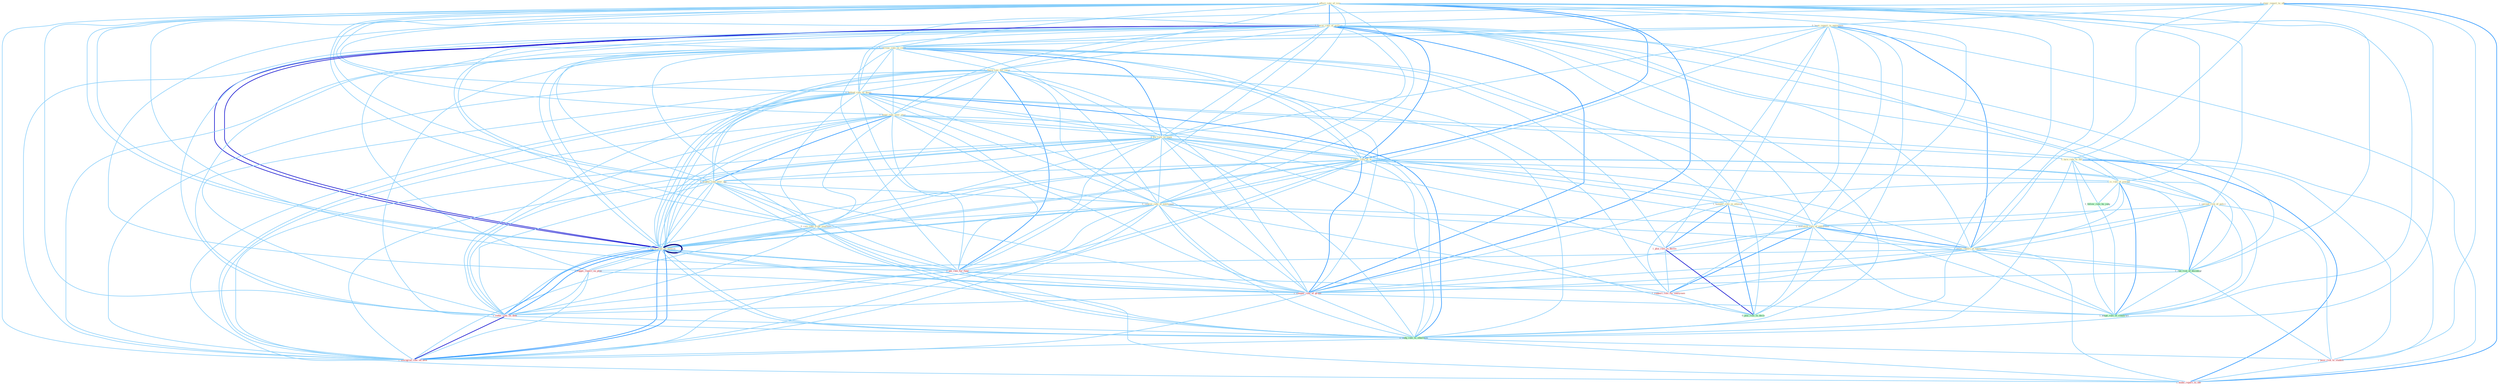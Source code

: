 Graph G{ 
    node
    [shape=polygon,style=filled,width=.5,height=.06,color="#BDFCC9",fixedsize=true,fontsize=4,
    fontcolor="#2f4f4f"];
    {node
    [color="#ffffe0", fontcolor="#8b7d6b"] "0_steer_report_to_offic " "0_been_report_in_entitynam " "1_affect_rate_of_issu " "1_lower_rate_of_million " "0_increas_rate_in_coupl " "0_charg_rate_for_insur " "0_defend_rate_to_death " "0_boost_rate_over_year " "0_fix_rate_in_state " "1_carri_rate_of_% " "0_produc_rate_over_dai " "0_turn_rule_to_the " "1_is_rule_of_journal " "0_improv_rate_at_entitynam " "1_spread_risk_of_polici " "0_rais_rate_from_yearnum " "1_hamper_role_in_attempt " "1_diminish_role_of_entitynam " "1_know_report_of_entitynam " "1_lower_rate_on_million "}
{node [color="#fff0f5", fontcolor="#b22222"] "1_plai_role_in_declin " "1_suppli_report_on_plan " "1_pai_rate_for_fund " "1_compar_rate_of_group " "1_reduc_rate_on_debt " "1_support_role_for_entitynam " "1_pose_risk_to_student " "1_lower_rate_on_million " "1_downgrad_rate_on_debt " "1_make_report_to_the "}
edge [color="#B0E2FF"];

	"0_steer_report_to_offic " -- "0_been_report_in_entitynam " [w="1", color="#87cefa" ];
	"0_steer_report_to_offic " -- "0_defend_rate_to_death " [w="1", color="#87cefa" ];
	"0_steer_report_to_offic " -- "0_turn_rule_to_the " [w="1", color="#87cefa" ];
	"0_steer_report_to_offic " -- "1_know_report_of_entitynam " [w="1", color="#87cefa" ];
	"0_steer_report_to_offic " -- "1_suppli_report_on_plan " [w="1", color="#87cefa" ];
	"0_steer_report_to_offic " -- "0_nudg_rate_to_othernum " [w="1", color="#87cefa" ];
	"0_steer_report_to_offic " -- "1_pose_risk_to_student " [w="1", color="#87cefa" ];
	"0_steer_report_to_offic " -- "1_make_report_to_the " [w="2", color="#1e90ff" , len=0.8];
	"0_been_report_in_entitynam " -- "0_increas_rate_in_coupl " [w="1", color="#87cefa" ];
	"0_been_report_in_entitynam " -- "0_fix_rate_in_state " [w="1", color="#87cefa" ];
	"0_been_report_in_entitynam " -- "0_improv_rate_at_entitynam " [w="1", color="#87cefa" ];
	"0_been_report_in_entitynam " -- "1_hamper_role_in_attempt " [w="1", color="#87cefa" ];
	"0_been_report_in_entitynam " -- "1_diminish_role_of_entitynam " [w="1", color="#87cefa" ];
	"0_been_report_in_entitynam " -- "1_know_report_of_entitynam " [w="2", color="#1e90ff" , len=0.8];
	"0_been_report_in_entitynam " -- "1_plai_role_in_declin " [w="1", color="#87cefa" ];
	"0_been_report_in_entitynam " -- "1_suppli_report_on_plan " [w="1", color="#87cefa" ];
	"0_been_report_in_entitynam " -- "1_support_role_for_entitynam " [w="1", color="#87cefa" ];
	"0_been_report_in_entitynam " -- "0_plai_role_in_decis " [w="1", color="#87cefa" ];
	"0_been_report_in_entitynam " -- "1_make_report_to_the " [w="1", color="#87cefa" ];
	"1_affect_rate_of_issu " -- "1_lower_rate_of_million " [w="2", color="#1e90ff" , len=0.8];
	"1_affect_rate_of_issu " -- "0_increas_rate_in_coupl " [w="1", color="#87cefa" ];
	"1_affect_rate_of_issu " -- "0_charg_rate_for_insur " [w="1", color="#87cefa" ];
	"1_affect_rate_of_issu " -- "0_defend_rate_to_death " [w="1", color="#87cefa" ];
	"1_affect_rate_of_issu " -- "0_boost_rate_over_year " [w="1", color="#87cefa" ];
	"1_affect_rate_of_issu " -- "0_fix_rate_in_state " [w="1", color="#87cefa" ];
	"1_affect_rate_of_issu " -- "1_carri_rate_of_% " [w="2", color="#1e90ff" , len=0.8];
	"1_affect_rate_of_issu " -- "0_produc_rate_over_dai " [w="1", color="#87cefa" ];
	"1_affect_rate_of_issu " -- "1_is_rule_of_journal " [w="1", color="#87cefa" ];
	"1_affect_rate_of_issu " -- "0_improv_rate_at_entitynam " [w="1", color="#87cefa" ];
	"1_affect_rate_of_issu " -- "1_spread_risk_of_polici " [w="1", color="#87cefa" ];
	"1_affect_rate_of_issu " -- "0_rais_rate_from_yearnum " [w="1", color="#87cefa" ];
	"1_affect_rate_of_issu " -- "1_diminish_role_of_entitynam " [w="1", color="#87cefa" ];
	"1_affect_rate_of_issu " -- "1_know_report_of_entitynam " [w="1", color="#87cefa" ];
	"1_affect_rate_of_issu " -- "1_lower_rate_on_million " [w="1", color="#87cefa" ];
	"1_affect_rate_of_issu " -- "1_run_risk_of_disintegr " [w="1", color="#87cefa" ];
	"1_affect_rate_of_issu " -- "1_pai_rate_for_fund " [w="1", color="#87cefa" ];
	"1_affect_rate_of_issu " -- "1_compar_rate_of_group " [w="2", color="#1e90ff" , len=0.8];
	"1_affect_rate_of_issu " -- "1_reduc_rate_on_debt " [w="1", color="#87cefa" ];
	"1_affect_rate_of_issu " -- "0_nudg_rate_to_othernum " [w="1", color="#87cefa" ];
	"1_affect_rate_of_issu " -- "1_adopt_rule_of_construct " [w="1", color="#87cefa" ];
	"1_affect_rate_of_issu " -- "1_lower_rate_on_million " [w="1", color="#87cefa" ];
	"1_affect_rate_of_issu " -- "1_downgrad_rate_on_debt " [w="1", color="#87cefa" ];
	"1_lower_rate_of_million " -- "0_increas_rate_in_coupl " [w="1", color="#87cefa" ];
	"1_lower_rate_of_million " -- "0_charg_rate_for_insur " [w="1", color="#87cefa" ];
	"1_lower_rate_of_million " -- "0_defend_rate_to_death " [w="1", color="#87cefa" ];
	"1_lower_rate_of_million " -- "0_boost_rate_over_year " [w="1", color="#87cefa" ];
	"1_lower_rate_of_million " -- "0_fix_rate_in_state " [w="1", color="#87cefa" ];
	"1_lower_rate_of_million " -- "1_carri_rate_of_% " [w="2", color="#1e90ff" , len=0.8];
	"1_lower_rate_of_million " -- "0_produc_rate_over_dai " [w="1", color="#87cefa" ];
	"1_lower_rate_of_million " -- "1_is_rule_of_journal " [w="1", color="#87cefa" ];
	"1_lower_rate_of_million " -- "0_improv_rate_at_entitynam " [w="1", color="#87cefa" ];
	"1_lower_rate_of_million " -- "1_spread_risk_of_polici " [w="1", color="#87cefa" ];
	"1_lower_rate_of_million " -- "0_rais_rate_from_yearnum " [w="1", color="#87cefa" ];
	"1_lower_rate_of_million " -- "1_diminish_role_of_entitynam " [w="1", color="#87cefa" ];
	"1_lower_rate_of_million " -- "1_know_report_of_entitynam " [w="1", color="#87cefa" ];
	"1_lower_rate_of_million " -- "1_lower_rate_on_million " [w="3", color="#0000cd" , len=0.6];
	"1_lower_rate_of_million " -- "1_run_risk_of_disintegr " [w="1", color="#87cefa" ];
	"1_lower_rate_of_million " -- "1_pai_rate_for_fund " [w="1", color="#87cefa" ];
	"1_lower_rate_of_million " -- "1_compar_rate_of_group " [w="2", color="#1e90ff" , len=0.8];
	"1_lower_rate_of_million " -- "1_reduc_rate_on_debt " [w="1", color="#87cefa" ];
	"1_lower_rate_of_million " -- "0_nudg_rate_to_othernum " [w="1", color="#87cefa" ];
	"1_lower_rate_of_million " -- "1_adopt_rule_of_construct " [w="1", color="#87cefa" ];
	"1_lower_rate_of_million " -- "1_lower_rate_on_million " [w="3", color="#0000cd" , len=0.6];
	"1_lower_rate_of_million " -- "1_downgrad_rate_on_debt " [w="1", color="#87cefa" ];
	"0_increas_rate_in_coupl " -- "0_charg_rate_for_insur " [w="1", color="#87cefa" ];
	"0_increas_rate_in_coupl " -- "0_defend_rate_to_death " [w="1", color="#87cefa" ];
	"0_increas_rate_in_coupl " -- "0_boost_rate_over_year " [w="1", color="#87cefa" ];
	"0_increas_rate_in_coupl " -- "0_fix_rate_in_state " [w="2", color="#1e90ff" , len=0.8];
	"0_increas_rate_in_coupl " -- "1_carri_rate_of_% " [w="1", color="#87cefa" ];
	"0_increas_rate_in_coupl " -- "0_produc_rate_over_dai " [w="1", color="#87cefa" ];
	"0_increas_rate_in_coupl " -- "0_improv_rate_at_entitynam " [w="1", color="#87cefa" ];
	"0_increas_rate_in_coupl " -- "0_rais_rate_from_yearnum " [w="1", color="#87cefa" ];
	"0_increas_rate_in_coupl " -- "1_hamper_role_in_attempt " [w="1", color="#87cefa" ];
	"0_increas_rate_in_coupl " -- "1_lower_rate_on_million " [w="1", color="#87cefa" ];
	"0_increas_rate_in_coupl " -- "1_plai_role_in_declin " [w="1", color="#87cefa" ];
	"0_increas_rate_in_coupl " -- "1_pai_rate_for_fund " [w="1", color="#87cefa" ];
	"0_increas_rate_in_coupl " -- "1_compar_rate_of_group " [w="1", color="#87cefa" ];
	"0_increas_rate_in_coupl " -- "1_reduc_rate_on_debt " [w="1", color="#87cefa" ];
	"0_increas_rate_in_coupl " -- "0_nudg_rate_to_othernum " [w="1", color="#87cefa" ];
	"0_increas_rate_in_coupl " -- "0_plai_role_in_decis " [w="1", color="#87cefa" ];
	"0_increas_rate_in_coupl " -- "1_lower_rate_on_million " [w="1", color="#87cefa" ];
	"0_increas_rate_in_coupl " -- "1_downgrad_rate_on_debt " [w="1", color="#87cefa" ];
	"0_charg_rate_for_insur " -- "0_defend_rate_to_death " [w="1", color="#87cefa" ];
	"0_charg_rate_for_insur " -- "0_boost_rate_over_year " [w="1", color="#87cefa" ];
	"0_charg_rate_for_insur " -- "0_fix_rate_in_state " [w="1", color="#87cefa" ];
	"0_charg_rate_for_insur " -- "1_carri_rate_of_% " [w="1", color="#87cefa" ];
	"0_charg_rate_for_insur " -- "0_produc_rate_over_dai " [w="1", color="#87cefa" ];
	"0_charg_rate_for_insur " -- "0_improv_rate_at_entitynam " [w="1", color="#87cefa" ];
	"0_charg_rate_for_insur " -- "0_rais_rate_from_yearnum " [w="1", color="#87cefa" ];
	"0_charg_rate_for_insur " -- "1_lower_rate_on_million " [w="1", color="#87cefa" ];
	"0_charg_rate_for_insur " -- "1_pai_rate_for_fund " [w="2", color="#1e90ff" , len=0.8];
	"0_charg_rate_for_insur " -- "1_compar_rate_of_group " [w="1", color="#87cefa" ];
	"0_charg_rate_for_insur " -- "1_reduc_rate_on_debt " [w="1", color="#87cefa" ];
	"0_charg_rate_for_insur " -- "0_nudg_rate_to_othernum " [w="1", color="#87cefa" ];
	"0_charg_rate_for_insur " -- "1_support_role_for_entitynam " [w="1", color="#87cefa" ];
	"0_charg_rate_for_insur " -- "1_lower_rate_on_million " [w="1", color="#87cefa" ];
	"0_charg_rate_for_insur " -- "1_downgrad_rate_on_debt " [w="1", color="#87cefa" ];
	"0_defend_rate_to_death " -- "0_boost_rate_over_year " [w="1", color="#87cefa" ];
	"0_defend_rate_to_death " -- "0_fix_rate_in_state " [w="1", color="#87cefa" ];
	"0_defend_rate_to_death " -- "1_carri_rate_of_% " [w="1", color="#87cefa" ];
	"0_defend_rate_to_death " -- "0_produc_rate_over_dai " [w="1", color="#87cefa" ];
	"0_defend_rate_to_death " -- "0_turn_rule_to_the " [w="1", color="#87cefa" ];
	"0_defend_rate_to_death " -- "0_improv_rate_at_entitynam " [w="1", color="#87cefa" ];
	"0_defend_rate_to_death " -- "0_rais_rate_from_yearnum " [w="1", color="#87cefa" ];
	"0_defend_rate_to_death " -- "1_lower_rate_on_million " [w="1", color="#87cefa" ];
	"0_defend_rate_to_death " -- "1_pai_rate_for_fund " [w="1", color="#87cefa" ];
	"0_defend_rate_to_death " -- "1_compar_rate_of_group " [w="1", color="#87cefa" ];
	"0_defend_rate_to_death " -- "1_reduc_rate_on_debt " [w="1", color="#87cefa" ];
	"0_defend_rate_to_death " -- "0_nudg_rate_to_othernum " [w="2", color="#1e90ff" , len=0.8];
	"0_defend_rate_to_death " -- "1_pose_risk_to_student " [w="1", color="#87cefa" ];
	"0_defend_rate_to_death " -- "1_lower_rate_on_million " [w="1", color="#87cefa" ];
	"0_defend_rate_to_death " -- "1_downgrad_rate_on_debt " [w="1", color="#87cefa" ];
	"0_defend_rate_to_death " -- "1_make_report_to_the " [w="1", color="#87cefa" ];
	"0_boost_rate_over_year " -- "0_fix_rate_in_state " [w="1", color="#87cefa" ];
	"0_boost_rate_over_year " -- "1_carri_rate_of_% " [w="1", color="#87cefa" ];
	"0_boost_rate_over_year " -- "0_produc_rate_over_dai " [w="2", color="#1e90ff" , len=0.8];
	"0_boost_rate_over_year " -- "0_improv_rate_at_entitynam " [w="1", color="#87cefa" ];
	"0_boost_rate_over_year " -- "0_rais_rate_from_yearnum " [w="1", color="#87cefa" ];
	"0_boost_rate_over_year " -- "1_lower_rate_on_million " [w="1", color="#87cefa" ];
	"0_boost_rate_over_year " -- "1_pai_rate_for_fund " [w="1", color="#87cefa" ];
	"0_boost_rate_over_year " -- "1_compar_rate_of_group " [w="1", color="#87cefa" ];
	"0_boost_rate_over_year " -- "1_reduc_rate_on_debt " [w="1", color="#87cefa" ];
	"0_boost_rate_over_year " -- "0_nudg_rate_to_othernum " [w="1", color="#87cefa" ];
	"0_boost_rate_over_year " -- "1_lower_rate_on_million " [w="1", color="#87cefa" ];
	"0_boost_rate_over_year " -- "1_downgrad_rate_on_debt " [w="1", color="#87cefa" ];
	"0_fix_rate_in_state " -- "1_carri_rate_of_% " [w="1", color="#87cefa" ];
	"0_fix_rate_in_state " -- "0_produc_rate_over_dai " [w="1", color="#87cefa" ];
	"0_fix_rate_in_state " -- "0_improv_rate_at_entitynam " [w="1", color="#87cefa" ];
	"0_fix_rate_in_state " -- "0_rais_rate_from_yearnum " [w="1", color="#87cefa" ];
	"0_fix_rate_in_state " -- "1_hamper_role_in_attempt " [w="1", color="#87cefa" ];
	"0_fix_rate_in_state " -- "1_lower_rate_on_million " [w="1", color="#87cefa" ];
	"0_fix_rate_in_state " -- "1_plai_role_in_declin " [w="1", color="#87cefa" ];
	"0_fix_rate_in_state " -- "1_pai_rate_for_fund " [w="1", color="#87cefa" ];
	"0_fix_rate_in_state " -- "1_compar_rate_of_group " [w="1", color="#87cefa" ];
	"0_fix_rate_in_state " -- "1_reduc_rate_on_debt " [w="1", color="#87cefa" ];
	"0_fix_rate_in_state " -- "0_nudg_rate_to_othernum " [w="1", color="#87cefa" ];
	"0_fix_rate_in_state " -- "0_plai_role_in_decis " [w="1", color="#87cefa" ];
	"0_fix_rate_in_state " -- "1_lower_rate_on_million " [w="1", color="#87cefa" ];
	"0_fix_rate_in_state " -- "1_downgrad_rate_on_debt " [w="1", color="#87cefa" ];
	"1_carri_rate_of_% " -- "0_produc_rate_over_dai " [w="1", color="#87cefa" ];
	"1_carri_rate_of_% " -- "1_is_rule_of_journal " [w="1", color="#87cefa" ];
	"1_carri_rate_of_% " -- "0_improv_rate_at_entitynam " [w="1", color="#87cefa" ];
	"1_carri_rate_of_% " -- "1_spread_risk_of_polici " [w="1", color="#87cefa" ];
	"1_carri_rate_of_% " -- "0_rais_rate_from_yearnum " [w="1", color="#87cefa" ];
	"1_carri_rate_of_% " -- "1_diminish_role_of_entitynam " [w="1", color="#87cefa" ];
	"1_carri_rate_of_% " -- "1_know_report_of_entitynam " [w="1", color="#87cefa" ];
	"1_carri_rate_of_% " -- "1_lower_rate_on_million " [w="1", color="#87cefa" ];
	"1_carri_rate_of_% " -- "1_run_risk_of_disintegr " [w="1", color="#87cefa" ];
	"1_carri_rate_of_% " -- "1_pai_rate_for_fund " [w="1", color="#87cefa" ];
	"1_carri_rate_of_% " -- "1_compar_rate_of_group " [w="2", color="#1e90ff" , len=0.8];
	"1_carri_rate_of_% " -- "1_reduc_rate_on_debt " [w="1", color="#87cefa" ];
	"1_carri_rate_of_% " -- "0_nudg_rate_to_othernum " [w="1", color="#87cefa" ];
	"1_carri_rate_of_% " -- "1_adopt_rule_of_construct " [w="1", color="#87cefa" ];
	"1_carri_rate_of_% " -- "1_lower_rate_on_million " [w="1", color="#87cefa" ];
	"1_carri_rate_of_% " -- "1_downgrad_rate_on_debt " [w="1", color="#87cefa" ];
	"0_produc_rate_over_dai " -- "0_improv_rate_at_entitynam " [w="1", color="#87cefa" ];
	"0_produc_rate_over_dai " -- "0_rais_rate_from_yearnum " [w="1", color="#87cefa" ];
	"0_produc_rate_over_dai " -- "1_lower_rate_on_million " [w="1", color="#87cefa" ];
	"0_produc_rate_over_dai " -- "1_pai_rate_for_fund " [w="1", color="#87cefa" ];
	"0_produc_rate_over_dai " -- "1_compar_rate_of_group " [w="1", color="#87cefa" ];
	"0_produc_rate_over_dai " -- "1_reduc_rate_on_debt " [w="1", color="#87cefa" ];
	"0_produc_rate_over_dai " -- "0_nudg_rate_to_othernum " [w="1", color="#87cefa" ];
	"0_produc_rate_over_dai " -- "1_lower_rate_on_million " [w="1", color="#87cefa" ];
	"0_produc_rate_over_dai " -- "1_downgrad_rate_on_debt " [w="1", color="#87cefa" ];
	"0_turn_rule_to_the " -- "1_is_rule_of_journal " [w="1", color="#87cefa" ];
	"0_turn_rule_to_the " -- "1_follow_rule_by_judg " [w="1", color="#87cefa" ];
	"0_turn_rule_to_the " -- "0_nudg_rate_to_othernum " [w="1", color="#87cefa" ];
	"0_turn_rule_to_the " -- "1_pose_risk_to_student " [w="1", color="#87cefa" ];
	"0_turn_rule_to_the " -- "1_adopt_rule_of_construct " [w="1", color="#87cefa" ];
	"0_turn_rule_to_the " -- "1_make_report_to_the " [w="2", color="#1e90ff" , len=0.8];
	"1_is_rule_of_journal " -- "1_spread_risk_of_polici " [w="1", color="#87cefa" ];
	"1_is_rule_of_journal " -- "1_diminish_role_of_entitynam " [w="1", color="#87cefa" ];
	"1_is_rule_of_journal " -- "1_know_report_of_entitynam " [w="1", color="#87cefa" ];
	"1_is_rule_of_journal " -- "1_run_risk_of_disintegr " [w="1", color="#87cefa" ];
	"1_is_rule_of_journal " -- "1_follow_rule_by_judg " [w="1", color="#87cefa" ];
	"1_is_rule_of_journal " -- "1_compar_rate_of_group " [w="1", color="#87cefa" ];
	"1_is_rule_of_journal " -- "1_adopt_rule_of_construct " [w="2", color="#1e90ff" , len=0.8];
	"0_improv_rate_at_entitynam " -- "0_rais_rate_from_yearnum " [w="1", color="#87cefa" ];
	"0_improv_rate_at_entitynam " -- "1_diminish_role_of_entitynam " [w="1", color="#87cefa" ];
	"0_improv_rate_at_entitynam " -- "1_know_report_of_entitynam " [w="1", color="#87cefa" ];
	"0_improv_rate_at_entitynam " -- "1_lower_rate_on_million " [w="1", color="#87cefa" ];
	"0_improv_rate_at_entitynam " -- "1_pai_rate_for_fund " [w="1", color="#87cefa" ];
	"0_improv_rate_at_entitynam " -- "1_compar_rate_of_group " [w="1", color="#87cefa" ];
	"0_improv_rate_at_entitynam " -- "1_reduc_rate_on_debt " [w="1", color="#87cefa" ];
	"0_improv_rate_at_entitynam " -- "0_nudg_rate_to_othernum " [w="1", color="#87cefa" ];
	"0_improv_rate_at_entitynam " -- "1_support_role_for_entitynam " [w="1", color="#87cefa" ];
	"0_improv_rate_at_entitynam " -- "1_lower_rate_on_million " [w="1", color="#87cefa" ];
	"0_improv_rate_at_entitynam " -- "1_downgrad_rate_on_debt " [w="1", color="#87cefa" ];
	"1_spread_risk_of_polici " -- "1_diminish_role_of_entitynam " [w="1", color="#87cefa" ];
	"1_spread_risk_of_polici " -- "1_know_report_of_entitynam " [w="1", color="#87cefa" ];
	"1_spread_risk_of_polici " -- "1_run_risk_of_disintegr " [w="2", color="#1e90ff" , len=0.8];
	"1_spread_risk_of_polici " -- "1_compar_rate_of_group " [w="1", color="#87cefa" ];
	"1_spread_risk_of_polici " -- "1_pose_risk_to_student " [w="1", color="#87cefa" ];
	"1_spread_risk_of_polici " -- "1_adopt_rule_of_construct " [w="1", color="#87cefa" ];
	"0_rais_rate_from_yearnum " -- "1_lower_rate_on_million " [w="1", color="#87cefa" ];
	"0_rais_rate_from_yearnum " -- "1_pai_rate_for_fund " [w="1", color="#87cefa" ];
	"0_rais_rate_from_yearnum " -- "1_compar_rate_of_group " [w="1", color="#87cefa" ];
	"0_rais_rate_from_yearnum " -- "1_reduc_rate_on_debt " [w="1", color="#87cefa" ];
	"0_rais_rate_from_yearnum " -- "0_nudg_rate_to_othernum " [w="1", color="#87cefa" ];
	"0_rais_rate_from_yearnum " -- "1_lower_rate_on_million " [w="1", color="#87cefa" ];
	"0_rais_rate_from_yearnum " -- "1_downgrad_rate_on_debt " [w="1", color="#87cefa" ];
	"1_hamper_role_in_attempt " -- "1_diminish_role_of_entitynam " [w="1", color="#87cefa" ];
	"1_hamper_role_in_attempt " -- "1_plai_role_in_declin " [w="2", color="#1e90ff" , len=0.8];
	"1_hamper_role_in_attempt " -- "1_support_role_for_entitynam " [w="1", color="#87cefa" ];
	"1_hamper_role_in_attempt " -- "0_plai_role_in_decis " [w="2", color="#1e90ff" , len=0.8];
	"1_diminish_role_of_entitynam " -- "1_know_report_of_entitynam " [w="2", color="#1e90ff" , len=0.8];
	"1_diminish_role_of_entitynam " -- "1_run_risk_of_disintegr " [w="1", color="#87cefa" ];
	"1_diminish_role_of_entitynam " -- "1_plai_role_in_declin " [w="1", color="#87cefa" ];
	"1_diminish_role_of_entitynam " -- "1_compar_rate_of_group " [w="1", color="#87cefa" ];
	"1_diminish_role_of_entitynam " -- "1_support_role_for_entitynam " [w="2", color="#1e90ff" , len=0.8];
	"1_diminish_role_of_entitynam " -- "0_plai_role_in_decis " [w="1", color="#87cefa" ];
	"1_diminish_role_of_entitynam " -- "1_adopt_rule_of_construct " [w="1", color="#87cefa" ];
	"1_know_report_of_entitynam " -- "1_run_risk_of_disintegr " [w="1", color="#87cefa" ];
	"1_know_report_of_entitynam " -- "1_suppli_report_on_plan " [w="1", color="#87cefa" ];
	"1_know_report_of_entitynam " -- "1_compar_rate_of_group " [w="1", color="#87cefa" ];
	"1_know_report_of_entitynam " -- "1_support_role_for_entitynam " [w="1", color="#87cefa" ];
	"1_know_report_of_entitynam " -- "1_adopt_rule_of_construct " [w="1", color="#87cefa" ];
	"1_know_report_of_entitynam " -- "1_make_report_to_the " [w="1", color="#87cefa" ];
	"1_lower_rate_on_million " -- "1_suppli_report_on_plan " [w="1", color="#87cefa" ];
	"1_lower_rate_on_million " -- "1_pai_rate_for_fund " [w="1", color="#87cefa" ];
	"1_lower_rate_on_million " -- "1_compar_rate_of_group " [w="1", color="#87cefa" ];
	"1_lower_rate_on_million " -- "1_reduc_rate_on_debt " [w="2", color="#1e90ff" , len=0.8];
	"1_lower_rate_on_million " -- "0_nudg_rate_to_othernum " [w="1", color="#87cefa" ];
	"1_lower_rate_on_million " -- "1_lower_rate_on_million " [w="4", style=bold, color="#000080", len=0.4];
	"1_lower_rate_on_million " -- "1_downgrad_rate_on_debt " [w="2", color="#1e90ff" , len=0.8];
	"1_run_risk_of_disintegr " -- "1_compar_rate_of_group " [w="1", color="#87cefa" ];
	"1_run_risk_of_disintegr " -- "1_pose_risk_to_student " [w="1", color="#87cefa" ];
	"1_run_risk_of_disintegr " -- "1_adopt_rule_of_construct " [w="1", color="#87cefa" ];
	"1_plai_role_in_declin " -- "1_support_role_for_entitynam " [w="1", color="#87cefa" ];
	"1_plai_role_in_declin " -- "0_plai_role_in_decis " [w="3", color="#0000cd" , len=0.6];
	"1_suppli_report_on_plan " -- "1_reduc_rate_on_debt " [w="1", color="#87cefa" ];
	"1_suppli_report_on_plan " -- "1_lower_rate_on_million " [w="1", color="#87cefa" ];
	"1_suppli_report_on_plan " -- "1_downgrad_rate_on_debt " [w="1", color="#87cefa" ];
	"1_suppli_report_on_plan " -- "1_make_report_to_the " [w="1", color="#87cefa" ];
	"1_pai_rate_for_fund " -- "1_compar_rate_of_group " [w="1", color="#87cefa" ];
	"1_pai_rate_for_fund " -- "1_reduc_rate_on_debt " [w="1", color="#87cefa" ];
	"1_pai_rate_for_fund " -- "0_nudg_rate_to_othernum " [w="1", color="#87cefa" ];
	"1_pai_rate_for_fund " -- "1_support_role_for_entitynam " [w="1", color="#87cefa" ];
	"1_pai_rate_for_fund " -- "1_lower_rate_on_million " [w="1", color="#87cefa" ];
	"1_pai_rate_for_fund " -- "1_downgrad_rate_on_debt " [w="1", color="#87cefa" ];
	"1_follow_rule_by_judg " -- "1_adopt_rule_of_construct " [w="1", color="#87cefa" ];
	"1_compar_rate_of_group " -- "1_reduc_rate_on_debt " [w="1", color="#87cefa" ];
	"1_compar_rate_of_group " -- "0_nudg_rate_to_othernum " [w="1", color="#87cefa" ];
	"1_compar_rate_of_group " -- "1_adopt_rule_of_construct " [w="1", color="#87cefa" ];
	"1_compar_rate_of_group " -- "1_lower_rate_on_million " [w="1", color="#87cefa" ];
	"1_compar_rate_of_group " -- "1_downgrad_rate_on_debt " [w="1", color="#87cefa" ];
	"1_reduc_rate_on_debt " -- "0_nudg_rate_to_othernum " [w="1", color="#87cefa" ];
	"1_reduc_rate_on_debt " -- "1_lower_rate_on_million " [w="2", color="#1e90ff" , len=0.8];
	"1_reduc_rate_on_debt " -- "1_downgrad_rate_on_debt " [w="3", color="#0000cd" , len=0.6];
	"0_nudg_rate_to_othernum " -- "1_pose_risk_to_student " [w="1", color="#87cefa" ];
	"0_nudg_rate_to_othernum " -- "1_lower_rate_on_million " [w="1", color="#87cefa" ];
	"0_nudg_rate_to_othernum " -- "1_downgrad_rate_on_debt " [w="1", color="#87cefa" ];
	"0_nudg_rate_to_othernum " -- "1_make_report_to_the " [w="1", color="#87cefa" ];
	"1_support_role_for_entitynam " -- "0_plai_role_in_decis " [w="1", color="#87cefa" ];
	"1_pose_risk_to_student " -- "1_make_report_to_the " [w="1", color="#87cefa" ];
	"1_lower_rate_on_million " -- "1_downgrad_rate_on_debt " [w="2", color="#1e90ff" , len=0.8];
}